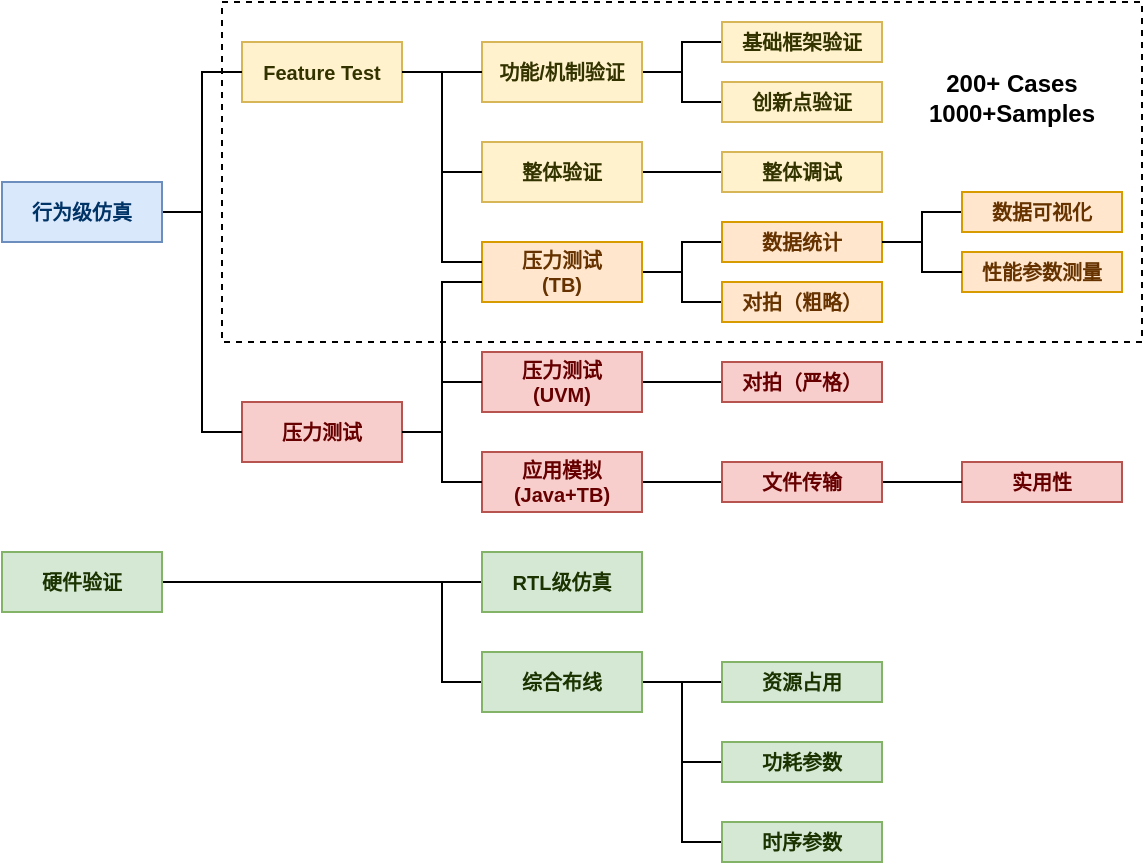 <mxfile version="24.2.5" type="device">
  <diagram name="第 1 页" id="HA_GsoaHUQiNFyU87Xml">
    <mxGraphModel dx="698" dy="470" grid="0" gridSize="10" guides="1" tooltips="1" connect="1" arrows="1" fold="1" page="1" pageScale="1" pageWidth="1169" pageHeight="1654" math="0" shadow="0">
      <root>
        <mxCell id="0" />
        <mxCell id="1" parent="0" />
        <mxCell id="ZCCJGJwsS8USmlc6nTRQ-53" value="" style="rounded=0;whiteSpace=wrap;html=1;dashed=1;" parent="1" vertex="1">
          <mxGeometry x="270" y="60" width="460" height="170" as="geometry" />
        </mxCell>
        <mxCell id="ZCCJGJwsS8USmlc6nTRQ-1" value="Feature Test" style="rounded=0;whiteSpace=wrap;html=1;fontSize=10;fontStyle=1;fillColor=#fff2cc;strokeColor=#d6b656;fontColor=#333300;" parent="1" vertex="1">
          <mxGeometry x="280" y="80" width="80" height="30" as="geometry" />
        </mxCell>
        <mxCell id="ZCCJGJwsS8USmlc6nTRQ-37" style="edgeStyle=orthogonalEdgeStyle;rounded=0;orthogonalLoop=1;jettySize=auto;html=1;exitX=1;exitY=0.5;exitDx=0;exitDy=0;entryX=0;entryY=0.5;entryDx=0;entryDy=0;endArrow=none;endFill=0;fontColor=#333300;" parent="1" source="ZCCJGJwsS8USmlc6nTRQ-2" target="ZCCJGJwsS8USmlc6nTRQ-18" edge="1">
          <mxGeometry relative="1" as="geometry" />
        </mxCell>
        <mxCell id="ZCCJGJwsS8USmlc6nTRQ-38" style="edgeStyle=orthogonalEdgeStyle;rounded=0;orthogonalLoop=1;jettySize=auto;html=1;exitX=1;exitY=0.5;exitDx=0;exitDy=0;entryX=0;entryY=0.5;entryDx=0;entryDy=0;endArrow=none;endFill=0;fontColor=#333300;" parent="1" source="ZCCJGJwsS8USmlc6nTRQ-2" target="ZCCJGJwsS8USmlc6nTRQ-19" edge="1">
          <mxGeometry relative="1" as="geometry" />
        </mxCell>
        <mxCell id="ZCCJGJwsS8USmlc6nTRQ-2" value="功能/机制验证" style="rounded=0;whiteSpace=wrap;html=1;fontSize=10;fontStyle=1;fillColor=#fff2cc;strokeColor=#d6b656;fontColor=#333300;" parent="1" vertex="1">
          <mxGeometry x="400" y="80" width="80" height="30" as="geometry" />
        </mxCell>
        <mxCell id="ZCCJGJwsS8USmlc6nTRQ-39" style="edgeStyle=orthogonalEdgeStyle;rounded=0;orthogonalLoop=1;jettySize=auto;html=1;exitX=1;exitY=0.5;exitDx=0;exitDy=0;entryX=0;entryY=0.5;entryDx=0;entryDy=0;endArrow=none;endFill=0;fontColor=#333300;" parent="1" source="ZCCJGJwsS8USmlc6nTRQ-3" target="ZCCJGJwsS8USmlc6nTRQ-20" edge="1">
          <mxGeometry relative="1" as="geometry" />
        </mxCell>
        <mxCell id="ZCCJGJwsS8USmlc6nTRQ-3" value="整体验证" style="rounded=0;whiteSpace=wrap;html=1;fontSize=10;fontStyle=1;fillColor=#fff2cc;strokeColor=#d6b656;fontColor=#333300;" parent="1" vertex="1">
          <mxGeometry x="400" y="130" width="80" height="30" as="geometry" />
        </mxCell>
        <mxCell id="ZCCJGJwsS8USmlc6nTRQ-40" style="edgeStyle=orthogonalEdgeStyle;rounded=0;orthogonalLoop=1;jettySize=auto;html=1;exitX=1;exitY=0.5;exitDx=0;exitDy=0;entryX=0;entryY=0.5;entryDx=0;entryDy=0;endArrow=none;endFill=0;fontColor=#663300;" parent="1" source="ZCCJGJwsS8USmlc6nTRQ-4" target="ZCCJGJwsS8USmlc6nTRQ-14" edge="1">
          <mxGeometry relative="1" as="geometry" />
        </mxCell>
        <mxCell id="ZCCJGJwsS8USmlc6nTRQ-41" style="edgeStyle=orthogonalEdgeStyle;rounded=0;orthogonalLoop=1;jettySize=auto;html=1;exitX=1;exitY=0.5;exitDx=0;exitDy=0;entryX=0;entryY=0.5;entryDx=0;entryDy=0;endArrow=none;endFill=0;fontColor=#663300;" parent="1" source="ZCCJGJwsS8USmlc6nTRQ-4" target="ZCCJGJwsS8USmlc6nTRQ-21" edge="1">
          <mxGeometry relative="1" as="geometry" />
        </mxCell>
        <mxCell id="ZCCJGJwsS8USmlc6nTRQ-4" value="压力测试&lt;br&gt;(TB)" style="rounded=0;whiteSpace=wrap;html=1;fontSize=10;fontStyle=1;fillColor=#ffe6cc;strokeColor=#d79b00;fontColor=#663300;" parent="1" vertex="1">
          <mxGeometry x="400" y="180" width="80" height="30" as="geometry" />
        </mxCell>
        <mxCell id="ZCCJGJwsS8USmlc6nTRQ-5" value="压力测试" style="rounded=0;whiteSpace=wrap;html=1;fontSize=10;fontStyle=1;fillColor=#f8cecc;strokeColor=#b85450;fontColor=#660000;" parent="1" vertex="1">
          <mxGeometry x="280" y="260" width="80" height="30" as="geometry" />
        </mxCell>
        <mxCell id="ZCCJGJwsS8USmlc6nTRQ-42" style="edgeStyle=orthogonalEdgeStyle;rounded=0;orthogonalLoop=1;jettySize=auto;html=1;exitX=1;exitY=0.5;exitDx=0;exitDy=0;entryX=0;entryY=0.5;entryDx=0;entryDy=0;endArrow=none;endFill=0;fontColor=#660000;" parent="1" source="ZCCJGJwsS8USmlc6nTRQ-6" target="ZCCJGJwsS8USmlc6nTRQ-15" edge="1">
          <mxGeometry relative="1" as="geometry" />
        </mxCell>
        <mxCell id="ZCCJGJwsS8USmlc6nTRQ-6" value="压力测试&lt;br&gt;(UVM)" style="rounded=0;whiteSpace=wrap;html=1;fontSize=10;fontStyle=1;fillColor=#f8cecc;strokeColor=#b85450;fontColor=#660000;" parent="1" vertex="1">
          <mxGeometry x="400" y="235" width="80" height="30" as="geometry" />
        </mxCell>
        <mxCell id="ZCCJGJwsS8USmlc6nTRQ-43" style="edgeStyle=orthogonalEdgeStyle;rounded=0;orthogonalLoop=1;jettySize=auto;html=1;exitX=1;exitY=0.5;exitDx=0;exitDy=0;endArrow=none;endFill=0;entryX=0;entryY=0.5;entryDx=0;entryDy=0;fontColor=#660000;" parent="1" source="ZCCJGJwsS8USmlc6nTRQ-7" target="ZCCJGJwsS8USmlc6nTRQ-49" edge="1">
          <mxGeometry relative="1" as="geometry">
            <mxPoint x="510" y="280" as="targetPoint" />
          </mxGeometry>
        </mxCell>
        <mxCell id="ZCCJGJwsS8USmlc6nTRQ-7" value="应用模拟(Java+TB)" style="rounded=0;whiteSpace=wrap;html=1;fontSize=10;fontStyle=1;fillColor=#f8cecc;strokeColor=#b85450;fontColor=#660000;" parent="1" vertex="1">
          <mxGeometry x="400" y="285" width="80" height="30" as="geometry" />
        </mxCell>
        <mxCell id="ZCCJGJwsS8USmlc6nTRQ-8" value="" style="endArrow=none;html=1;rounded=0;entryX=0;entryY=0.5;entryDx=0;entryDy=0;exitX=1;exitY=0.5;exitDx=0;exitDy=0;fontColor=#333300;" parent="1" source="ZCCJGJwsS8USmlc6nTRQ-1" target="ZCCJGJwsS8USmlc6nTRQ-2" edge="1">
          <mxGeometry width="50" height="50" relative="1" as="geometry">
            <mxPoint x="380" y="190" as="sourcePoint" />
            <mxPoint x="430" y="140" as="targetPoint" />
          </mxGeometry>
        </mxCell>
        <mxCell id="ZCCJGJwsS8USmlc6nTRQ-9" value="" style="endArrow=none;html=1;rounded=0;entryX=0;entryY=0.5;entryDx=0;entryDy=0;exitX=1;exitY=0.5;exitDx=0;exitDy=0;fontColor=#333300;" parent="1" source="ZCCJGJwsS8USmlc6nTRQ-1" target="ZCCJGJwsS8USmlc6nTRQ-3" edge="1">
          <mxGeometry width="50" height="50" relative="1" as="geometry">
            <mxPoint x="370" y="105" as="sourcePoint" />
            <mxPoint x="410" y="105" as="targetPoint" />
            <Array as="points">
              <mxPoint x="380" y="95" />
              <mxPoint x="380" y="145" />
            </Array>
          </mxGeometry>
        </mxCell>
        <mxCell id="ZCCJGJwsS8USmlc6nTRQ-10" value="" style="endArrow=none;html=1;rounded=0;exitX=1;exitY=0.5;exitDx=0;exitDy=0;" parent="1" source="ZCCJGJwsS8USmlc6nTRQ-1" edge="1">
          <mxGeometry width="50" height="50" relative="1" as="geometry">
            <mxPoint x="360" y="100" as="sourcePoint" />
            <mxPoint x="400" y="190" as="targetPoint" />
            <Array as="points">
              <mxPoint x="380" y="95" />
              <mxPoint x="380" y="190" />
            </Array>
          </mxGeometry>
        </mxCell>
        <mxCell id="ZCCJGJwsS8USmlc6nTRQ-11" value="" style="endArrow=none;html=1;rounded=0;exitX=1;exitY=0.5;exitDx=0;exitDy=0;" parent="1" source="ZCCJGJwsS8USmlc6nTRQ-5" edge="1">
          <mxGeometry width="50" height="50" relative="1" as="geometry">
            <mxPoint x="350" y="230" as="sourcePoint" />
            <mxPoint x="400" y="200" as="targetPoint" />
            <Array as="points">
              <mxPoint x="380" y="275" />
              <mxPoint x="380" y="200" />
            </Array>
          </mxGeometry>
        </mxCell>
        <mxCell id="ZCCJGJwsS8USmlc6nTRQ-12" value="" style="endArrow=none;html=1;rounded=0;exitX=1;exitY=0.5;exitDx=0;exitDy=0;entryX=0;entryY=0.5;entryDx=0;entryDy=0;fontColor=#660000;" parent="1" source="ZCCJGJwsS8USmlc6nTRQ-5" target="ZCCJGJwsS8USmlc6nTRQ-6" edge="1">
          <mxGeometry width="50" height="50" relative="1" as="geometry">
            <mxPoint x="370" y="245" as="sourcePoint" />
            <mxPoint x="410" y="210" as="targetPoint" />
            <Array as="points">
              <mxPoint x="380" y="275" />
              <mxPoint x="380" y="250" />
            </Array>
          </mxGeometry>
        </mxCell>
        <mxCell id="ZCCJGJwsS8USmlc6nTRQ-13" value="" style="endArrow=none;html=1;rounded=0;exitX=1;exitY=0.5;exitDx=0;exitDy=0;entryX=0;entryY=0.5;entryDx=0;entryDy=0;fontColor=#660000;" parent="1" source="ZCCJGJwsS8USmlc6nTRQ-5" target="ZCCJGJwsS8USmlc6nTRQ-7" edge="1">
          <mxGeometry width="50" height="50" relative="1" as="geometry">
            <mxPoint x="370" y="245" as="sourcePoint" />
            <mxPoint x="410" y="255" as="targetPoint" />
            <Array as="points">
              <mxPoint x="380" y="275" />
              <mxPoint x="380" y="300" />
            </Array>
          </mxGeometry>
        </mxCell>
        <mxCell id="ZCCJGJwsS8USmlc6nTRQ-48" style="edgeStyle=orthogonalEdgeStyle;rounded=0;orthogonalLoop=1;jettySize=auto;html=1;exitX=1;exitY=0.5;exitDx=0;exitDy=0;entryX=0;entryY=0.5;entryDx=0;entryDy=0;endArrow=none;endFill=0;fontColor=#663300;" parent="1" source="ZCCJGJwsS8USmlc6nTRQ-14" target="ZCCJGJwsS8USmlc6nTRQ-47" edge="1">
          <mxGeometry relative="1" as="geometry" />
        </mxCell>
        <mxCell id="ZCCJGJwsS8USmlc6nTRQ-14" value="数据统计" style="rounded=0;whiteSpace=wrap;html=1;fontSize=10;fontStyle=1;fillColor=#ffe6cc;strokeColor=#d79b00;fontColor=#663300;" parent="1" vertex="1">
          <mxGeometry x="520" y="170" width="80" height="20" as="geometry" />
        </mxCell>
        <mxCell id="ZCCJGJwsS8USmlc6nTRQ-15" value="对拍（严格）" style="rounded=0;whiteSpace=wrap;html=1;fontSize=10;fontStyle=1;fillColor=#f8cecc;strokeColor=#b85450;fontColor=#660000;" parent="1" vertex="1">
          <mxGeometry x="520" y="240" width="80" height="20" as="geometry" />
        </mxCell>
        <mxCell id="ZCCJGJwsS8USmlc6nTRQ-18" value="基础框架验证" style="rounded=0;whiteSpace=wrap;html=1;fontSize=10;fontStyle=1;fillColor=#fff2cc;strokeColor=#d6b656;fontColor=#333300;" parent="1" vertex="1">
          <mxGeometry x="520" y="70" width="80" height="20" as="geometry" />
        </mxCell>
        <mxCell id="ZCCJGJwsS8USmlc6nTRQ-19" value="创新点验证" style="rounded=0;whiteSpace=wrap;html=1;fontSize=10;fontStyle=1;fillColor=#fff2cc;strokeColor=#d6b656;fontColor=#333300;" parent="1" vertex="1">
          <mxGeometry x="520" y="100" width="80" height="20" as="geometry" />
        </mxCell>
        <mxCell id="ZCCJGJwsS8USmlc6nTRQ-20" value="整体调试" style="rounded=0;whiteSpace=wrap;html=1;fontSize=10;fontStyle=1;fillColor=#fff2cc;strokeColor=#d6b656;fontColor=#333300;" parent="1" vertex="1">
          <mxGeometry x="520" y="135" width="80" height="20" as="geometry" />
        </mxCell>
        <mxCell id="ZCCJGJwsS8USmlc6nTRQ-21" value="对拍（粗略）" style="rounded=0;whiteSpace=wrap;html=1;fontSize=10;fontStyle=1;fillColor=#ffe6cc;strokeColor=#d79b00;fontColor=#663300;" parent="1" vertex="1">
          <mxGeometry x="520" y="200" width="80" height="20" as="geometry" />
        </mxCell>
        <mxCell id="ZCCJGJwsS8USmlc6nTRQ-22" value="实用性" style="rounded=0;whiteSpace=wrap;html=1;fontSize=10;fontStyle=1;fillColor=#f8cecc;strokeColor=#b85450;fontColor=#660000;" parent="1" vertex="1">
          <mxGeometry x="640" y="290" width="80" height="20" as="geometry" />
        </mxCell>
        <mxCell id="ZCCJGJwsS8USmlc6nTRQ-32" style="edgeStyle=orthogonalEdgeStyle;rounded=0;orthogonalLoop=1;jettySize=auto;html=1;exitX=1;exitY=0.5;exitDx=0;exitDy=0;entryX=0;entryY=0.5;entryDx=0;entryDy=0;endArrow=none;endFill=0;fontColor=#1A3300;" parent="1" source="ZCCJGJwsS8USmlc6nTRQ-23" target="ZCCJGJwsS8USmlc6nTRQ-26" edge="1">
          <mxGeometry relative="1" as="geometry" />
        </mxCell>
        <mxCell id="ZCCJGJwsS8USmlc6nTRQ-33" style="edgeStyle=orthogonalEdgeStyle;rounded=0;orthogonalLoop=1;jettySize=auto;html=1;exitX=1;exitY=0.5;exitDx=0;exitDy=0;entryX=0;entryY=0.5;entryDx=0;entryDy=0;endArrow=none;endFill=0;fontColor=#1A3300;" parent="1" source="ZCCJGJwsS8USmlc6nTRQ-23" target="ZCCJGJwsS8USmlc6nTRQ-27" edge="1">
          <mxGeometry relative="1" as="geometry">
            <Array as="points">
              <mxPoint x="380" y="350" />
              <mxPoint x="380" y="400" />
            </Array>
          </mxGeometry>
        </mxCell>
        <mxCell id="ZCCJGJwsS8USmlc6nTRQ-23" value="硬件验证" style="rounded=0;whiteSpace=wrap;html=1;fontSize=10;fontStyle=1;fillColor=#d5e8d4;strokeColor=#82b366;fontColor=#1A3300;" parent="1" vertex="1">
          <mxGeometry x="160" y="335" width="80" height="30" as="geometry" />
        </mxCell>
        <mxCell id="ZCCJGJwsS8USmlc6nTRQ-31" style="edgeStyle=orthogonalEdgeStyle;rounded=0;orthogonalLoop=1;jettySize=auto;html=1;exitX=1;exitY=0.5;exitDx=0;exitDy=0;entryX=0;entryY=0.5;entryDx=0;entryDy=0;endArrow=none;endFill=0;" parent="1" source="ZCCJGJwsS8USmlc6nTRQ-24" target="ZCCJGJwsS8USmlc6nTRQ-1" edge="1">
          <mxGeometry relative="1" as="geometry" />
        </mxCell>
        <mxCell id="ZCCJGJwsS8USmlc6nTRQ-45" style="edgeStyle=orthogonalEdgeStyle;rounded=0;orthogonalLoop=1;jettySize=auto;html=1;exitX=1;exitY=0.5;exitDx=0;exitDy=0;entryX=0;entryY=0.5;entryDx=0;entryDy=0;endArrow=none;endFill=0;" parent="1" source="ZCCJGJwsS8USmlc6nTRQ-24" target="ZCCJGJwsS8USmlc6nTRQ-5" edge="1">
          <mxGeometry relative="1" as="geometry" />
        </mxCell>
        <mxCell id="ZCCJGJwsS8USmlc6nTRQ-24" value="行为级仿真" style="rounded=0;whiteSpace=wrap;html=1;fontSize=10;fontStyle=1;fillColor=#dae8fc;strokeColor=#6c8ebf;fontColor=#003366;" parent="1" vertex="1">
          <mxGeometry x="160" y="150" width="80" height="30" as="geometry" />
        </mxCell>
        <mxCell id="ZCCJGJwsS8USmlc6nTRQ-26" value="RTL级仿真" style="rounded=0;whiteSpace=wrap;html=1;fontSize=10;fontStyle=1;fillColor=#d5e8d4;strokeColor=#82b366;fontColor=#1A3300;" parent="1" vertex="1">
          <mxGeometry x="400" y="335" width="80" height="30" as="geometry" />
        </mxCell>
        <mxCell id="ZCCJGJwsS8USmlc6nTRQ-34" style="edgeStyle=orthogonalEdgeStyle;rounded=0;orthogonalLoop=1;jettySize=auto;html=1;exitX=1;exitY=0.5;exitDx=0;exitDy=0;entryX=0;entryY=0.5;entryDx=0;entryDy=0;endArrow=none;endFill=0;fontColor=#1A3300;" parent="1" source="ZCCJGJwsS8USmlc6nTRQ-27" target="ZCCJGJwsS8USmlc6nTRQ-28" edge="1">
          <mxGeometry relative="1" as="geometry" />
        </mxCell>
        <mxCell id="ZCCJGJwsS8USmlc6nTRQ-35" style="edgeStyle=orthogonalEdgeStyle;rounded=0;orthogonalLoop=1;jettySize=auto;html=1;exitX=1;exitY=0.5;exitDx=0;exitDy=0;entryX=0;entryY=0.5;entryDx=0;entryDy=0;endArrow=none;endFill=0;fontColor=#1A3300;" parent="1" source="ZCCJGJwsS8USmlc6nTRQ-27" target="ZCCJGJwsS8USmlc6nTRQ-29" edge="1">
          <mxGeometry relative="1" as="geometry" />
        </mxCell>
        <mxCell id="ZCCJGJwsS8USmlc6nTRQ-36" style="edgeStyle=orthogonalEdgeStyle;rounded=0;orthogonalLoop=1;jettySize=auto;html=1;exitX=1;exitY=0.5;exitDx=0;exitDy=0;entryX=0;entryY=0.5;entryDx=0;entryDy=0;endArrow=none;endFill=0;fontColor=#1A3300;" parent="1" source="ZCCJGJwsS8USmlc6nTRQ-27" target="ZCCJGJwsS8USmlc6nTRQ-30" edge="1">
          <mxGeometry relative="1" as="geometry" />
        </mxCell>
        <mxCell id="ZCCJGJwsS8USmlc6nTRQ-27" value="综合布线" style="rounded=0;whiteSpace=wrap;html=1;fontSize=10;fontStyle=1;fillColor=#d5e8d4;strokeColor=#82b366;fontColor=#1A3300;" parent="1" vertex="1">
          <mxGeometry x="400" y="385" width="80" height="30" as="geometry" />
        </mxCell>
        <mxCell id="ZCCJGJwsS8USmlc6nTRQ-28" value="资源占用" style="rounded=0;whiteSpace=wrap;html=1;fontSize=10;fontStyle=1;fillColor=#d5e8d4;strokeColor=#82b366;fontColor=#1A3300;" parent="1" vertex="1">
          <mxGeometry x="520" y="390" width="80" height="20" as="geometry" />
        </mxCell>
        <mxCell id="ZCCJGJwsS8USmlc6nTRQ-29" value="功耗参数" style="rounded=0;whiteSpace=wrap;html=1;fontSize=10;fontStyle=1;fillColor=#d5e8d4;strokeColor=#82b366;fontColor=#1A3300;" parent="1" vertex="1">
          <mxGeometry x="520" y="430" width="80" height="20" as="geometry" />
        </mxCell>
        <mxCell id="ZCCJGJwsS8USmlc6nTRQ-30" value="时序参数" style="rounded=0;whiteSpace=wrap;html=1;fontSize=10;fontStyle=1;fillColor=#d5e8d4;strokeColor=#82b366;fontColor=#1A3300;" parent="1" vertex="1">
          <mxGeometry x="520" y="470" width="80" height="20" as="geometry" />
        </mxCell>
        <mxCell id="ZCCJGJwsS8USmlc6nTRQ-47" value="数据可视化" style="rounded=0;whiteSpace=wrap;html=1;fontSize=10;fontStyle=1;fillColor=#ffe6cc;strokeColor=#d79b00;fontColor=#663300;" parent="1" vertex="1">
          <mxGeometry x="640" y="155" width="80" height="20" as="geometry" />
        </mxCell>
        <mxCell id="ZCCJGJwsS8USmlc6nTRQ-50" style="edgeStyle=orthogonalEdgeStyle;rounded=0;orthogonalLoop=1;jettySize=auto;html=1;exitX=1;exitY=0.5;exitDx=0;exitDy=0;entryX=0;entryY=0.5;entryDx=0;entryDy=0;endArrow=none;endFill=0;fontColor=#660000;" parent="1" source="ZCCJGJwsS8USmlc6nTRQ-49" target="ZCCJGJwsS8USmlc6nTRQ-22" edge="1">
          <mxGeometry relative="1" as="geometry" />
        </mxCell>
        <mxCell id="ZCCJGJwsS8USmlc6nTRQ-49" value="文件传输" style="rounded=0;whiteSpace=wrap;html=1;fontSize=10;fontStyle=1;fillColor=#f8cecc;strokeColor=#b85450;fontColor=#660000;" parent="1" vertex="1">
          <mxGeometry x="520" y="290" width="80" height="20" as="geometry" />
        </mxCell>
        <mxCell id="ZCCJGJwsS8USmlc6nTRQ-51" value="性能参数测量" style="rounded=0;whiteSpace=wrap;html=1;fontSize=10;fontStyle=1;fillColor=#ffe6cc;strokeColor=#d79b00;fontColor=#663300;" parent="1" vertex="1">
          <mxGeometry x="640" y="185" width="80" height="20" as="geometry" />
        </mxCell>
        <mxCell id="ZCCJGJwsS8USmlc6nTRQ-52" style="edgeStyle=orthogonalEdgeStyle;rounded=0;orthogonalLoop=1;jettySize=auto;html=1;exitX=1;exitY=0.5;exitDx=0;exitDy=0;entryX=0;entryY=0.5;entryDx=0;entryDy=0;endArrow=none;endFill=0;fontColor=#663300;" parent="1" source="ZCCJGJwsS8USmlc6nTRQ-14" target="ZCCJGJwsS8USmlc6nTRQ-51" edge="1">
          <mxGeometry relative="1" as="geometry">
            <mxPoint x="610" y="190" as="sourcePoint" />
            <mxPoint x="650" y="175" as="targetPoint" />
          </mxGeometry>
        </mxCell>
        <mxCell id="ZCCJGJwsS8USmlc6nTRQ-54" value="200+ Cases&lt;br&gt;1000+Samples" style="text;html=1;align=center;verticalAlign=middle;whiteSpace=wrap;rounded=0;fontStyle=1" parent="1" vertex="1">
          <mxGeometry x="600" y="60" width="130" height="95" as="geometry" />
        </mxCell>
      </root>
    </mxGraphModel>
  </diagram>
</mxfile>
